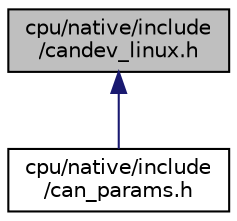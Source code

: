 digraph "cpu/native/include/candev_linux.h"
{
 // LATEX_PDF_SIZE
  edge [fontname="Helvetica",fontsize="10",labelfontname="Helvetica",labelfontsize="10"];
  node [fontname="Helvetica",fontsize="10",shape=record];
  Node1 [label="cpu/native/include\l/candev_linux.h",height=0.2,width=0.4,color="black", fillcolor="grey75", style="filled", fontcolor="black",tooltip="Implementation of simulated CAN controller driver using SocketCAN on Linux."];
  Node1 -> Node2 [dir="back",color="midnightblue",fontsize="10",style="solid",fontname="Helvetica"];
  Node2 [label="cpu/native/include\l/can_params.h",height=0.2,width=0.4,color="black", fillcolor="white", style="filled",URL="$native_2include_2can__params_8h.html",tooltip="Default linux can config."];
}
